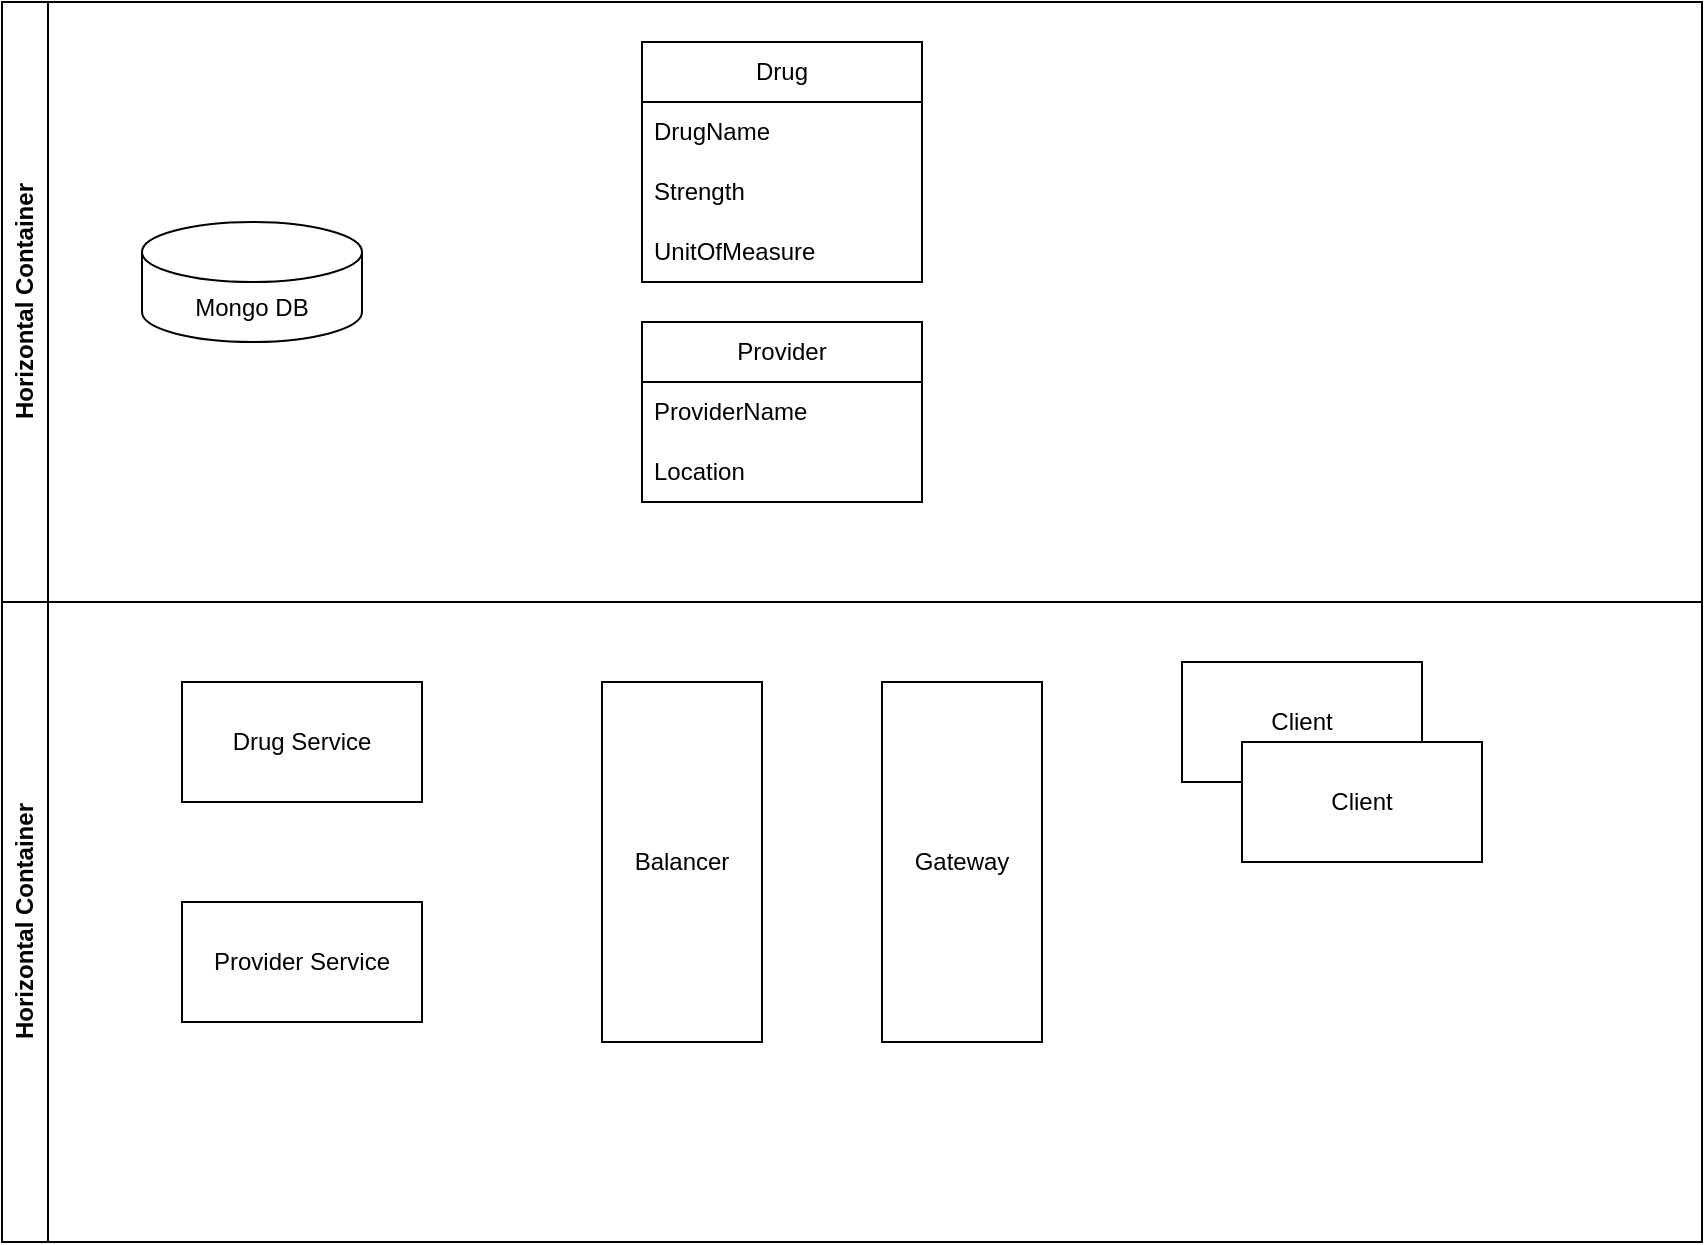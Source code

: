 <mxfile version="21.0.2" type="github">
  <diagram name="Page-1" id="2YBvvXClWsGukQMizWep">
    <mxGraphModel dx="1434" dy="796" grid="1" gridSize="10" guides="1" tooltips="1" connect="1" arrows="1" fold="1" page="1" pageScale="1" pageWidth="850" pageHeight="1100" math="0" shadow="0">
      <root>
        <mxCell id="0" />
        <mxCell id="1" parent="0" />
        <mxCell id="znKdyZ3scZdJcEbSoml_-2" value="Mongo DB" style="shape=cylinder3;whiteSpace=wrap;html=1;boundedLbl=1;backgroundOutline=1;size=15;" vertex="1" parent="1">
          <mxGeometry x="70" y="110" width="110" height="60" as="geometry" />
        </mxCell>
        <mxCell id="znKdyZ3scZdJcEbSoml_-3" value="Drug" style="swimlane;fontStyle=0;childLayout=stackLayout;horizontal=1;startSize=30;horizontalStack=0;resizeParent=1;resizeParentMax=0;resizeLast=0;collapsible=1;marginBottom=0;whiteSpace=wrap;html=1;" vertex="1" parent="1">
          <mxGeometry x="320" y="20" width="140" height="120" as="geometry" />
        </mxCell>
        <mxCell id="znKdyZ3scZdJcEbSoml_-4" value="DrugName" style="text;strokeColor=none;fillColor=none;align=left;verticalAlign=middle;spacingLeft=4;spacingRight=4;overflow=hidden;points=[[0,0.5],[1,0.5]];portConstraint=eastwest;rotatable=0;whiteSpace=wrap;html=1;" vertex="1" parent="znKdyZ3scZdJcEbSoml_-3">
          <mxGeometry y="30" width="140" height="30" as="geometry" />
        </mxCell>
        <mxCell id="znKdyZ3scZdJcEbSoml_-5" value="Strength" style="text;strokeColor=none;fillColor=none;align=left;verticalAlign=middle;spacingLeft=4;spacingRight=4;overflow=hidden;points=[[0,0.5],[1,0.5]];portConstraint=eastwest;rotatable=0;whiteSpace=wrap;html=1;" vertex="1" parent="znKdyZ3scZdJcEbSoml_-3">
          <mxGeometry y="60" width="140" height="30" as="geometry" />
        </mxCell>
        <mxCell id="znKdyZ3scZdJcEbSoml_-6" value="UnitOfMeasure" style="text;strokeColor=none;fillColor=none;align=left;verticalAlign=middle;spacingLeft=4;spacingRight=4;overflow=hidden;points=[[0,0.5],[1,0.5]];portConstraint=eastwest;rotatable=0;whiteSpace=wrap;html=1;" vertex="1" parent="znKdyZ3scZdJcEbSoml_-3">
          <mxGeometry y="90" width="140" height="30" as="geometry" />
        </mxCell>
        <mxCell id="znKdyZ3scZdJcEbSoml_-7" value="Provider" style="swimlane;fontStyle=0;childLayout=stackLayout;horizontal=1;startSize=30;horizontalStack=0;resizeParent=1;resizeParentMax=0;resizeLast=0;collapsible=1;marginBottom=0;whiteSpace=wrap;html=1;" vertex="1" parent="1">
          <mxGeometry x="320" y="160" width="140" height="90" as="geometry" />
        </mxCell>
        <mxCell id="znKdyZ3scZdJcEbSoml_-8" value="ProviderName" style="text;strokeColor=none;fillColor=none;align=left;verticalAlign=middle;spacingLeft=4;spacingRight=4;overflow=hidden;points=[[0,0.5],[1,0.5]];portConstraint=eastwest;rotatable=0;whiteSpace=wrap;html=1;" vertex="1" parent="znKdyZ3scZdJcEbSoml_-7">
          <mxGeometry y="30" width="140" height="30" as="geometry" />
        </mxCell>
        <mxCell id="znKdyZ3scZdJcEbSoml_-9" value="Location" style="text;strokeColor=none;fillColor=none;align=left;verticalAlign=middle;spacingLeft=4;spacingRight=4;overflow=hidden;points=[[0,0.5],[1,0.5]];portConstraint=eastwest;rotatable=0;whiteSpace=wrap;html=1;" vertex="1" parent="znKdyZ3scZdJcEbSoml_-7">
          <mxGeometry y="60" width="140" height="30" as="geometry" />
        </mxCell>
        <mxCell id="znKdyZ3scZdJcEbSoml_-11" value="Horizontal Container" style="swimlane;horizontal=0;whiteSpace=wrap;html=1;" vertex="1" parent="1">
          <mxGeometry width="850" height="300" as="geometry" />
        </mxCell>
        <mxCell id="znKdyZ3scZdJcEbSoml_-12" value="Horizontal Container" style="swimlane;horizontal=0;whiteSpace=wrap;html=1;" vertex="1" parent="1">
          <mxGeometry y="300" width="850" height="320" as="geometry" />
        </mxCell>
        <mxCell id="znKdyZ3scZdJcEbSoml_-1" value="Drug Service" style="rounded=0;whiteSpace=wrap;html=1;" vertex="1" parent="znKdyZ3scZdJcEbSoml_-12">
          <mxGeometry x="90" y="40" width="120" height="60" as="geometry" />
        </mxCell>
        <mxCell id="znKdyZ3scZdJcEbSoml_-13" value="Provider Service" style="rounded=0;whiteSpace=wrap;html=1;" vertex="1" parent="znKdyZ3scZdJcEbSoml_-12">
          <mxGeometry x="90" y="150" width="120" height="60" as="geometry" />
        </mxCell>
        <mxCell id="znKdyZ3scZdJcEbSoml_-17" value="Balancer" style="rounded=0;whiteSpace=wrap;html=1;" vertex="1" parent="znKdyZ3scZdJcEbSoml_-12">
          <mxGeometry x="300" y="40" width="80" height="180" as="geometry" />
        </mxCell>
        <mxCell id="znKdyZ3scZdJcEbSoml_-22" value="Gateway" style="rounded=0;whiteSpace=wrap;html=1;" vertex="1" parent="znKdyZ3scZdJcEbSoml_-12">
          <mxGeometry x="440" y="40" width="80" height="180" as="geometry" />
        </mxCell>
        <mxCell id="znKdyZ3scZdJcEbSoml_-23" value="Client" style="rounded=0;whiteSpace=wrap;html=1;" vertex="1" parent="znKdyZ3scZdJcEbSoml_-12">
          <mxGeometry x="590" y="30" width="120" height="60" as="geometry" />
        </mxCell>
        <mxCell id="znKdyZ3scZdJcEbSoml_-24" value="Client" style="rounded=0;whiteSpace=wrap;html=1;" vertex="1" parent="znKdyZ3scZdJcEbSoml_-12">
          <mxGeometry x="620" y="70" width="120" height="60" as="geometry" />
        </mxCell>
      </root>
    </mxGraphModel>
  </diagram>
</mxfile>
